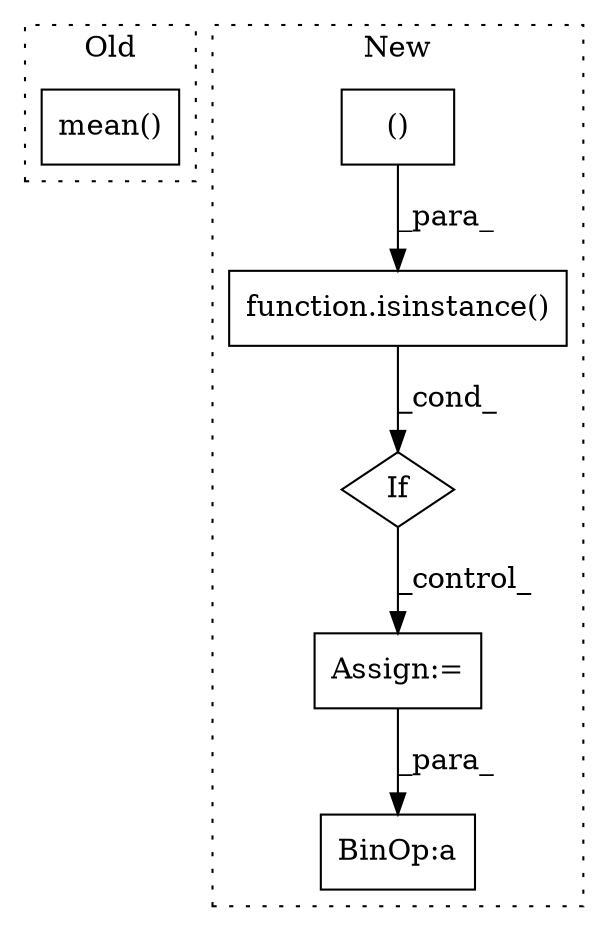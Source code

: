 digraph G {
subgraph cluster0 {
1 [label="mean()" a="75" s="3028" l="40" shape="box"];
label = "Old";
style="dotted";
}
subgraph cluster1 {
2 [label="function.isinstance()" a="75" s="3209,3247" l="11,1" shape="box"];
3 [label="Assign:=" a="68" s="3406" l="3" shape="box"];
4 [label="If" a="96" s="3209" l="0" shape="diamond"];
5 [label="BinOp:a" a="82" s="3556" l="1" shape="box"];
6 [label="()" a="54" s="3239" l="7" shape="box"];
label = "New";
style="dotted";
}
2 -> 4 [label="_cond_"];
3 -> 5 [label="_para_"];
4 -> 3 [label="_control_"];
6 -> 2 [label="_para_"];
}